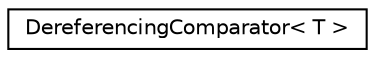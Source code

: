 digraph "Graphical Class Hierarchy"
{
  edge [fontname="Helvetica",fontsize="10",labelfontname="Helvetica",labelfontsize="10"];
  node [fontname="Helvetica",fontsize="10",shape=record];
  rankdir="LR";
  Node0 [label="DereferencingComparator\< T \>",height=0.2,width=0.4,color="black", fillcolor="white", style="filled",URL="$df/dbe/struct_dereferencing_comparator.html"];
}
